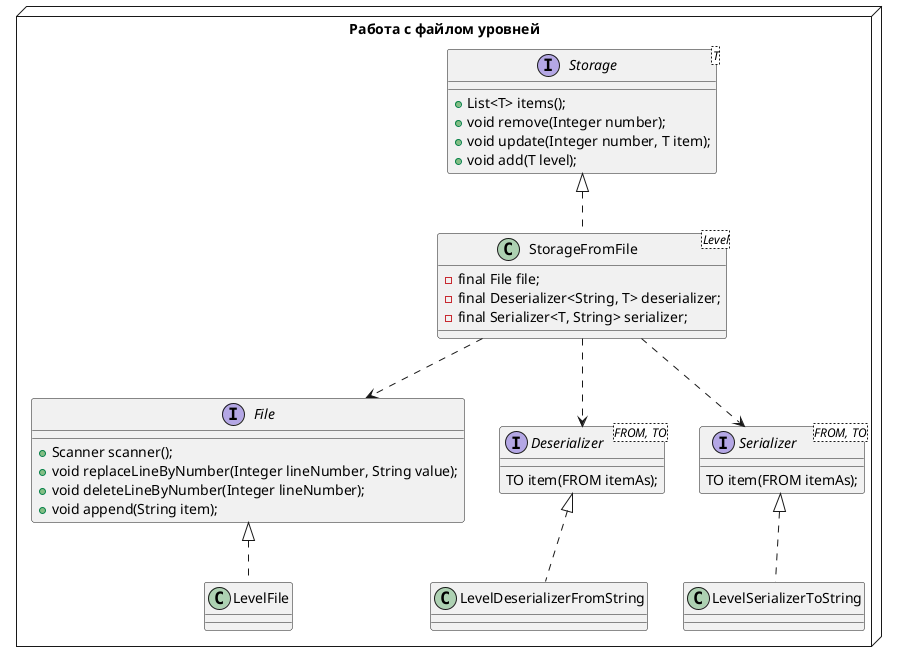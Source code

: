 @startuml
node "Работа с файлом уровней" {
'class LevelEditor {
'}
'
'class Application {
'}
'
'class MainUI {
'}
'class Scene {
'}

interface Storage<T> {
    +List<T> items();
    +void remove(Integer number);
    +void update(Integer number, T item);
    +void add(T level);
}

interface File {
    +Scanner scanner();
    +void replaceLineByNumber(Integer lineNumber, String value);
    +void deleteLineByNumber(Integer lineNumber);
    +void append(String item);
}

interface Deserializer<FROM, TO> {
    TO item(FROM itemAs);
}

interface Serializer<FROM, TO> {
    TO item(FROM itemAs);
}

class StorageFromFile<Level> {
    -final File file;
    -final Deserializer<String, T> deserializer;
    -final Serializer<T, String> serializer;
}

class LevelFile {
}

class LevelDeserializerFromString {
}

class LevelSerializerToString {
}


}
Storage <|.. StorageFromFile
File <|.. LevelFile
Deserializer <|.. LevelDeserializerFromString
Serializer <|.. LevelSerializerToString
StorageFromFile ..> File
StorageFromFile ..> Deserializer
StorageFromFile ..> Serializer



@enduml